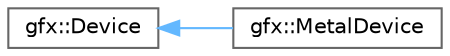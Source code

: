 digraph "Graphical Class Hierarchy"
{
 // LATEX_PDF_SIZE
  bgcolor="transparent";
  edge [fontname=Helvetica,fontsize=10,labelfontname=Helvetica,labelfontsize=10];
  node [fontname=Helvetica,fontsize=10,shape=box,height=0.2,width=0.4];
  rankdir="LR";
  Node0 [id="Node000000",label="gfx::Device",height=0.2,width=0.4,color="grey40", fillcolor="white", style="filled",URL="$classgfx_1_1_device.html",tooltip="Abstract GPU device interface."];
  Node0 -> Node1 [id="edge1_Node000000_Node000001",dir="back",color="steelblue1",style="solid",tooltip=" "];
  Node1 [id="Node000001",label="gfx::MetalDevice",height=0.2,width=0.4,color="grey40", fillcolor="white", style="filled",URL="$classgfx_1_1_metal_device.html",tooltip=" "];
}
